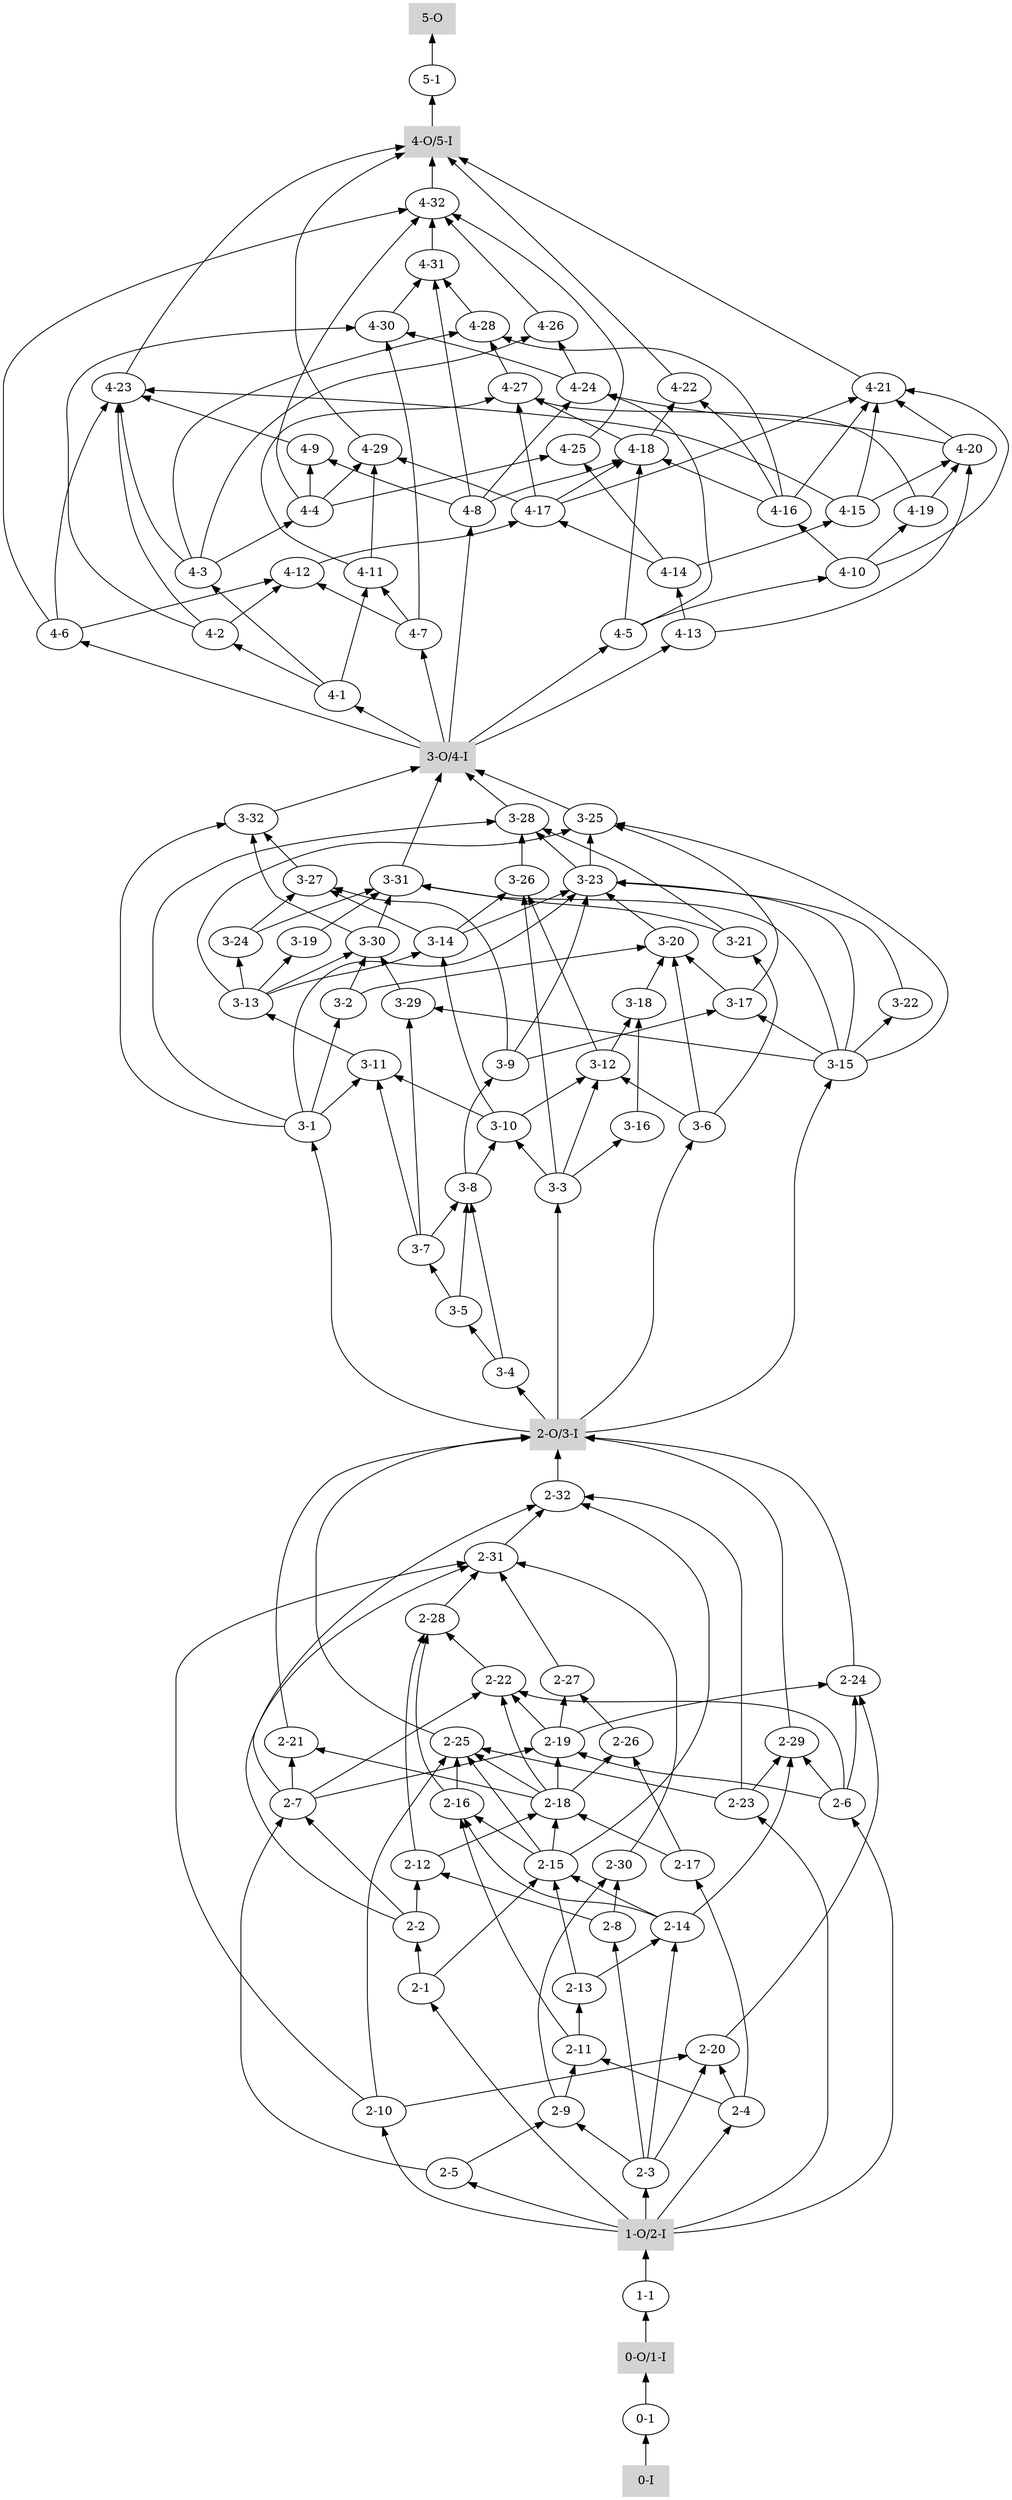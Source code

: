 digraph {
	graph [rankdir=BT]
	node [color=lightgrey shape=box style=filled]
	"2-O/3-I"
	"3-O/4-I"
	"0-I"
	"1-O/2-I"
	"4-O/5-I"
	"5-O"
	"0-O/1-I"
	node [color=black shape=ellipse style=""]
	"0-I" -> "0-1"
	"0-1" -> "0-O/1-I"
	"0-O/1-I" -> "1-1"
	"1-1" -> "1-O/2-I"
	"1-O/2-I" -> "2-1"
	"1-O/2-I" -> "2-3"
	"1-O/2-I" -> "2-4"
	"1-O/2-I" -> "2-5"
	"1-O/2-I" -> "2-6"
	"1-O/2-I" -> "2-10"
	"1-O/2-I" -> "2-23"
	"2-1" -> "2-2"
	"2-1" -> "2-15"
	"2-2" -> "2-7"
	"2-2" -> "2-12"
	"2-2" -> "2-31"
	"2-3" -> "2-8"
	"2-3" -> "2-9"
	"2-3" -> "2-14"
	"2-3" -> "2-20"
	"2-4" -> "2-11"
	"2-4" -> "2-17"
	"2-4" -> "2-20"
	"2-5" -> "2-7"
	"2-5" -> "2-9"
	"2-6" -> "2-19"
	"2-6" -> "2-22"
	"2-6" -> "2-24"
	"2-6" -> "2-29"
	"2-7" -> "2-19"
	"2-7" -> "2-21"
	"2-7" -> "2-22"
	"2-7" -> "2-32"
	"2-8" -> "2-12"
	"2-8" -> "2-30"
	"2-9" -> "2-11"
	"2-9" -> "2-30"
	"2-10" -> "2-20"
	"2-10" -> "2-25"
	"2-10" -> "2-31"
	"2-11" -> "2-13"
	"2-11" -> "2-16"
	"2-12" -> "2-18"
	"2-12" -> "2-28"
	"2-13" -> "2-14"
	"2-13" -> "2-15"
	"2-14" -> "2-15"
	"2-14" -> "2-16"
	"2-14" -> "2-29"
	"2-15" -> "2-16"
	"2-15" -> "2-18"
	"2-15" -> "2-25"
	"2-15" -> "2-32"
	"2-16" -> "2-25"
	"2-16" -> "2-28"
	"2-17" -> "2-18"
	"2-17" -> "2-26"
	"2-18" -> "2-19"
	"2-18" -> "2-21"
	"2-18" -> "2-22"
	"2-18" -> "2-25"
	"2-18" -> "2-26"
	"2-19" -> "2-22"
	"2-19" -> "2-24"
	"2-19" -> "2-27"
	"2-20" -> "2-24"
	"2-22" -> "2-28"
	"2-23" -> "2-25"
	"2-23" -> "2-29"
	"2-23" -> "2-32"
	"2-26" -> "2-27"
	"2-27" -> "2-31"
	"2-28" -> "2-31"
	"2-30" -> "2-31"
	"2-31" -> "2-32"
	"2-21" -> "2-O/3-I"
	"2-24" -> "2-O/3-I"
	"2-25" -> "2-O/3-I"
	"2-29" -> "2-O/3-I"
	"2-32" -> "2-O/3-I"
	"2-O/3-I" -> "3-1"
	"2-O/3-I" -> "3-3"
	"2-O/3-I" -> "3-4"
	"2-O/3-I" -> "3-6"
	"2-O/3-I" -> "3-15"
	"3-1" -> "3-2"
	"3-1" -> "3-11"
	"3-1" -> "3-23"
	"3-1" -> "3-28"
	"3-1" -> "3-32"
	"3-2" -> "3-20"
	"3-2" -> "3-30"
	"3-3" -> "3-10"
	"3-3" -> "3-12"
	"3-3" -> "3-16"
	"3-3" -> "3-26"
	"3-4" -> "3-5"
	"3-4" -> "3-8"
	"3-5" -> "3-7"
	"3-5" -> "3-8"
	"3-6" -> "3-12"
	"3-6" -> "3-20"
	"3-6" -> "3-21"
	"3-7" -> "3-8"
	"3-7" -> "3-11"
	"3-7" -> "3-29"
	"3-8" -> "3-9"
	"3-8" -> "3-10"
	"3-9" -> "3-17"
	"3-9" -> "3-23"
	"3-9" -> "3-27"
	"3-10" -> "3-11"
	"3-10" -> "3-12"
	"3-10" -> "3-14"
	"3-11" -> "3-13"
	"3-12" -> "3-18"
	"3-12" -> "3-26"
	"3-13" -> "3-14"
	"3-13" -> "3-19"
	"3-13" -> "3-24"
	"3-13" -> "3-25"
	"3-13" -> "3-30"
	"3-14" -> "3-23"
	"3-14" -> "3-26"
	"3-14" -> "3-27"
	"3-15" -> "3-17"
	"3-15" -> "3-22"
	"3-15" -> "3-23"
	"3-15" -> "3-25"
	"3-15" -> "3-29"
	"3-15" -> "3-31"
	"3-16" -> "3-18"
	"3-17" -> "3-20"
	"3-17" -> "3-25"
	"3-18" -> "3-20"
	"3-19" -> "3-31"
	"3-20" -> "3-23"
	"3-21" -> "3-28"
	"3-21" -> "3-31"
	"3-22" -> "3-23"
	"3-23" -> "3-25"
	"3-23" -> "3-28"
	"3-24" -> "3-27"
	"3-24" -> "3-31"
	"3-26" -> "3-28"
	"3-27" -> "3-32"
	"3-29" -> "3-30"
	"3-30" -> "3-31"
	"3-30" -> "3-32"
	"3-25" -> "3-O/4-I"
	"3-28" -> "3-O/4-I"
	"3-31" -> "3-O/4-I"
	"3-32" -> "3-O/4-I"
	"3-O/4-I" -> "4-1"
	"3-O/4-I" -> "4-5"
	"3-O/4-I" -> "4-6"
	"3-O/4-I" -> "4-7"
	"3-O/4-I" -> "4-8"
	"3-O/4-I" -> "4-13"
	"4-1" -> "4-2"
	"4-1" -> "4-3"
	"4-1" -> "4-11"
	"4-2" -> "4-12"
	"4-2" -> "4-23"
	"4-2" -> "4-30"
	"4-3" -> "4-4"
	"4-3" -> "4-23"
	"4-3" -> "4-26"
	"4-3" -> "4-28"
	"4-4" -> "4-9"
	"4-4" -> "4-25"
	"4-4" -> "4-29"
	"4-4" -> "4-32"
	"4-5" -> "4-10"
	"4-5" -> "4-18"
	"4-5" -> "4-24"
	"4-6" -> "4-12"
	"4-6" -> "4-23"
	"4-6" -> "4-32"
	"4-7" -> "4-11"
	"4-7" -> "4-12"
	"4-7" -> "4-30"
	"4-8" -> "4-9"
	"4-8" -> "4-18"
	"4-8" -> "4-24"
	"4-8" -> "4-31"
	"4-9" -> "4-23"
	"4-10" -> "4-16"
	"4-10" -> "4-19"
	"4-10" -> "4-21"
	"4-11" -> "4-27"
	"4-11" -> "4-29"
	"4-12" -> "4-17"
	"4-13" -> "4-14"
	"4-13" -> "4-20"
	"4-14" -> "4-15"
	"4-14" -> "4-17"
	"4-14" -> "4-25"
	"4-15" -> "4-20"
	"4-15" -> "4-21"
	"4-15" -> "4-23"
	"4-16" -> "4-18"
	"4-16" -> "4-21"
	"4-16" -> "4-22"
	"4-16" -> "4-28"
	"4-17" -> "4-18"
	"4-17" -> "4-21"
	"4-17" -> "4-27"
	"4-17" -> "4-29"
	"4-18" -> "4-22"
	"4-18" -> "4-27"
	"4-19" -> "4-20"
	"4-19" -> "4-27"
	"4-20" -> "4-21"
	"4-20" -> "4-24"
	"4-24" -> "4-26"
	"4-24" -> "4-30"
	"4-25" -> "4-32"
	"4-26" -> "4-32"
	"4-27" -> "4-28"
	"4-28" -> "4-31"
	"4-30" -> "4-31"
	"4-31" -> "4-32"
	"4-21" -> "4-O/5-I"
	"4-22" -> "4-O/5-I"
	"4-23" -> "4-O/5-I"
	"4-29" -> "4-O/5-I"
	"4-32" -> "4-O/5-I"
	"4-O/5-I" -> "5-1"
	"5-1" -> "5-O"
}
